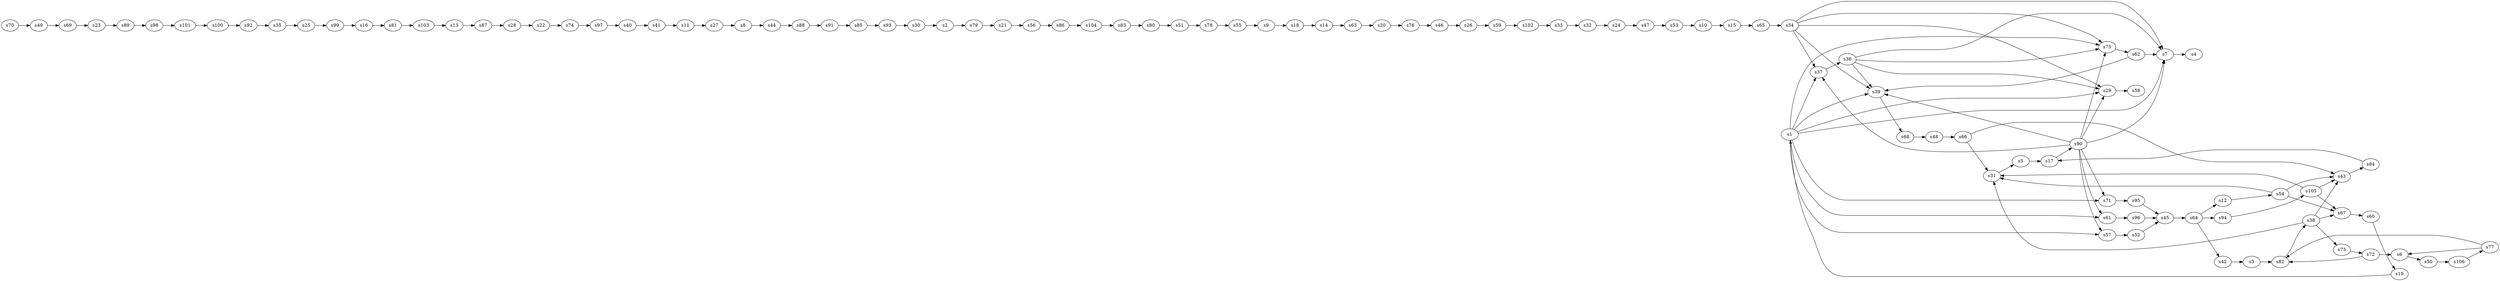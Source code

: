 digraph G {
rankdir=LR;
s1;
s2;
s3;
s4;
s5;
s6;
s7;
s8;
s9;
s10;
s11;
s12;
s13;
s14;
s15;
s16;
s17;
s18;
s19;
s20;
s21;
s22;
s23;
s24;
s25;
s26;
s27;
s28;
s29;
s30;
s31;
s32;
s33;
s34;
s35;
s36;
s37;
s38;
s39;
s40;
s41;
s42;
s43;
s44;
s45;
s46;
s47;
s48;
s49;
s50;
s51;
s52;
s53;
s54;
s55;
s56;
s57;
s58;
s59;
s60;
s61;
s62;
s63;
s64;
s65;
s66;
s67;
s68;
s69;
s70;
s71;
s72;
s73;
s74;
s75;
s76;
s77;
s78;
s79;
s80;
s81;
s82;
s83;
s84;
s85;
s86;
s87;
s88;
s89;
s90;
s91;
s92;
s93;
s94;
s95;
s96;
s97;
s98;
s99;
s100;
s101;
s102;
s103;
s104;
s105;
s106;
s1 -> s7;
s1 -> s29;
s1 -> s37;
s1 -> s39;
s1 -> s57;
s1 -> s61;
s1 -> s71;
s1 -> s75;
s2 -> s79;
s3 -> s82;
s5 -> s17;
s6 -> s50;
s7 -> s4;
s8 -> s44;
s9 -> s18;
s10 -> s15;
s11 -> s27;
s12 -> s54;
s13 -> s87;
s14 -> s63;
s15 -> s65;
s16 -> s81;
s17 -> s90;
s18 -> s14;
s19 -> s1;
s20 -> s76;
s21 -> s56;
s22 -> s74;
s23 -> s89;
s24 -> s47;
s25 -> s99;
s26 -> s59;
s27 -> s8;
s28 -> s22;
s29 -> s58;
s30 -> s2;
s31 -> s5;
s32 -> s24;
s33 -> s32;
s34 -> s7;
s34 -> s29;
s34 -> s37;
s34 -> s39;
s34 -> s75;
s35 -> s25;
s36 -> s29;
s36 -> s75;
s36 -> s7;
s36 -> s39;
s37 -> s36;
s38 -> s73;
s38 -> s31;
s38 -> s67;
s38 -> s43;
s39 -> s68;
s40 -> s41;
s41 -> s11;
s42 -> s3;
s43 -> s84;
s44 -> s88;
s45 -> s64;
s46 -> s26;
s47 -> s53;
s48 -> s66;
s49 -> s69;
s50 -> s106;
s51 -> s78;
s52 -> s45;
s53 -> s10;
s54 -> s31;
s54 -> s67;
s54 -> s43;
s55 -> s9;
s56 -> s86;
s57 -> s52;
s59 -> s102;
s60 -> s19;
s61 -> s96;
s62 -> s7;
s62 -> s39;
s63 -> s20;
s64 -> s94;
s64 -> s42;
s64 -> s12;
s65 -> s34;
s66 -> s31;
s66 -> s43;
s67 -> s60;
s68 -> s48;
s69 -> s23;
s70 -> s49;
s71 -> s95;
s72 -> s82;
s72 -> s6;
s73 -> s72;
s74 -> s97;
s75 -> s62;
s76 -> s46;
s77 -> s82;
s77 -> s6;
s78 -> s55;
s79 -> s21;
s80 -> s51;
s81 -> s103;
s82 -> s38;
s83 -> s80;
s84 -> s17;
s85 -> s93;
s86 -> s104;
s87 -> s28;
s88 -> s91;
s89 -> s98;
s90 -> s7;
s90 -> s29;
s90 -> s37;
s90 -> s39;
s90 -> s57;
s90 -> s61;
s90 -> s71;
s90 -> s75;
s91 -> s85;
s92 -> s35;
s93 -> s30;
s94 -> s105;
s95 -> s45;
s96 -> s45;
s97 -> s40;
s98 -> s101;
s99 -> s16;
s100 -> s92;
s101 -> s100;
s102 -> s33;
s103 -> s13;
s104 -> s83;
s105 -> s31;
s105 -> s67;
s105 -> s43;
s106 -> s77;
}

